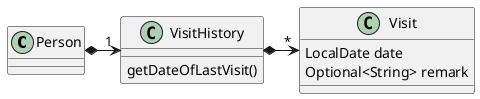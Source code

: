 @startuml

'https://plantuml.com/class-diagram

class Person
class VisitHistory
class Visit

Person *-right-> "1" VisitHistory
VisitHistory *-right-> "*" Visit

Visit : LocalDate date
Visit : Optional<String> remark

VisitHistory : getDateOfLastVisit()
@enduml
